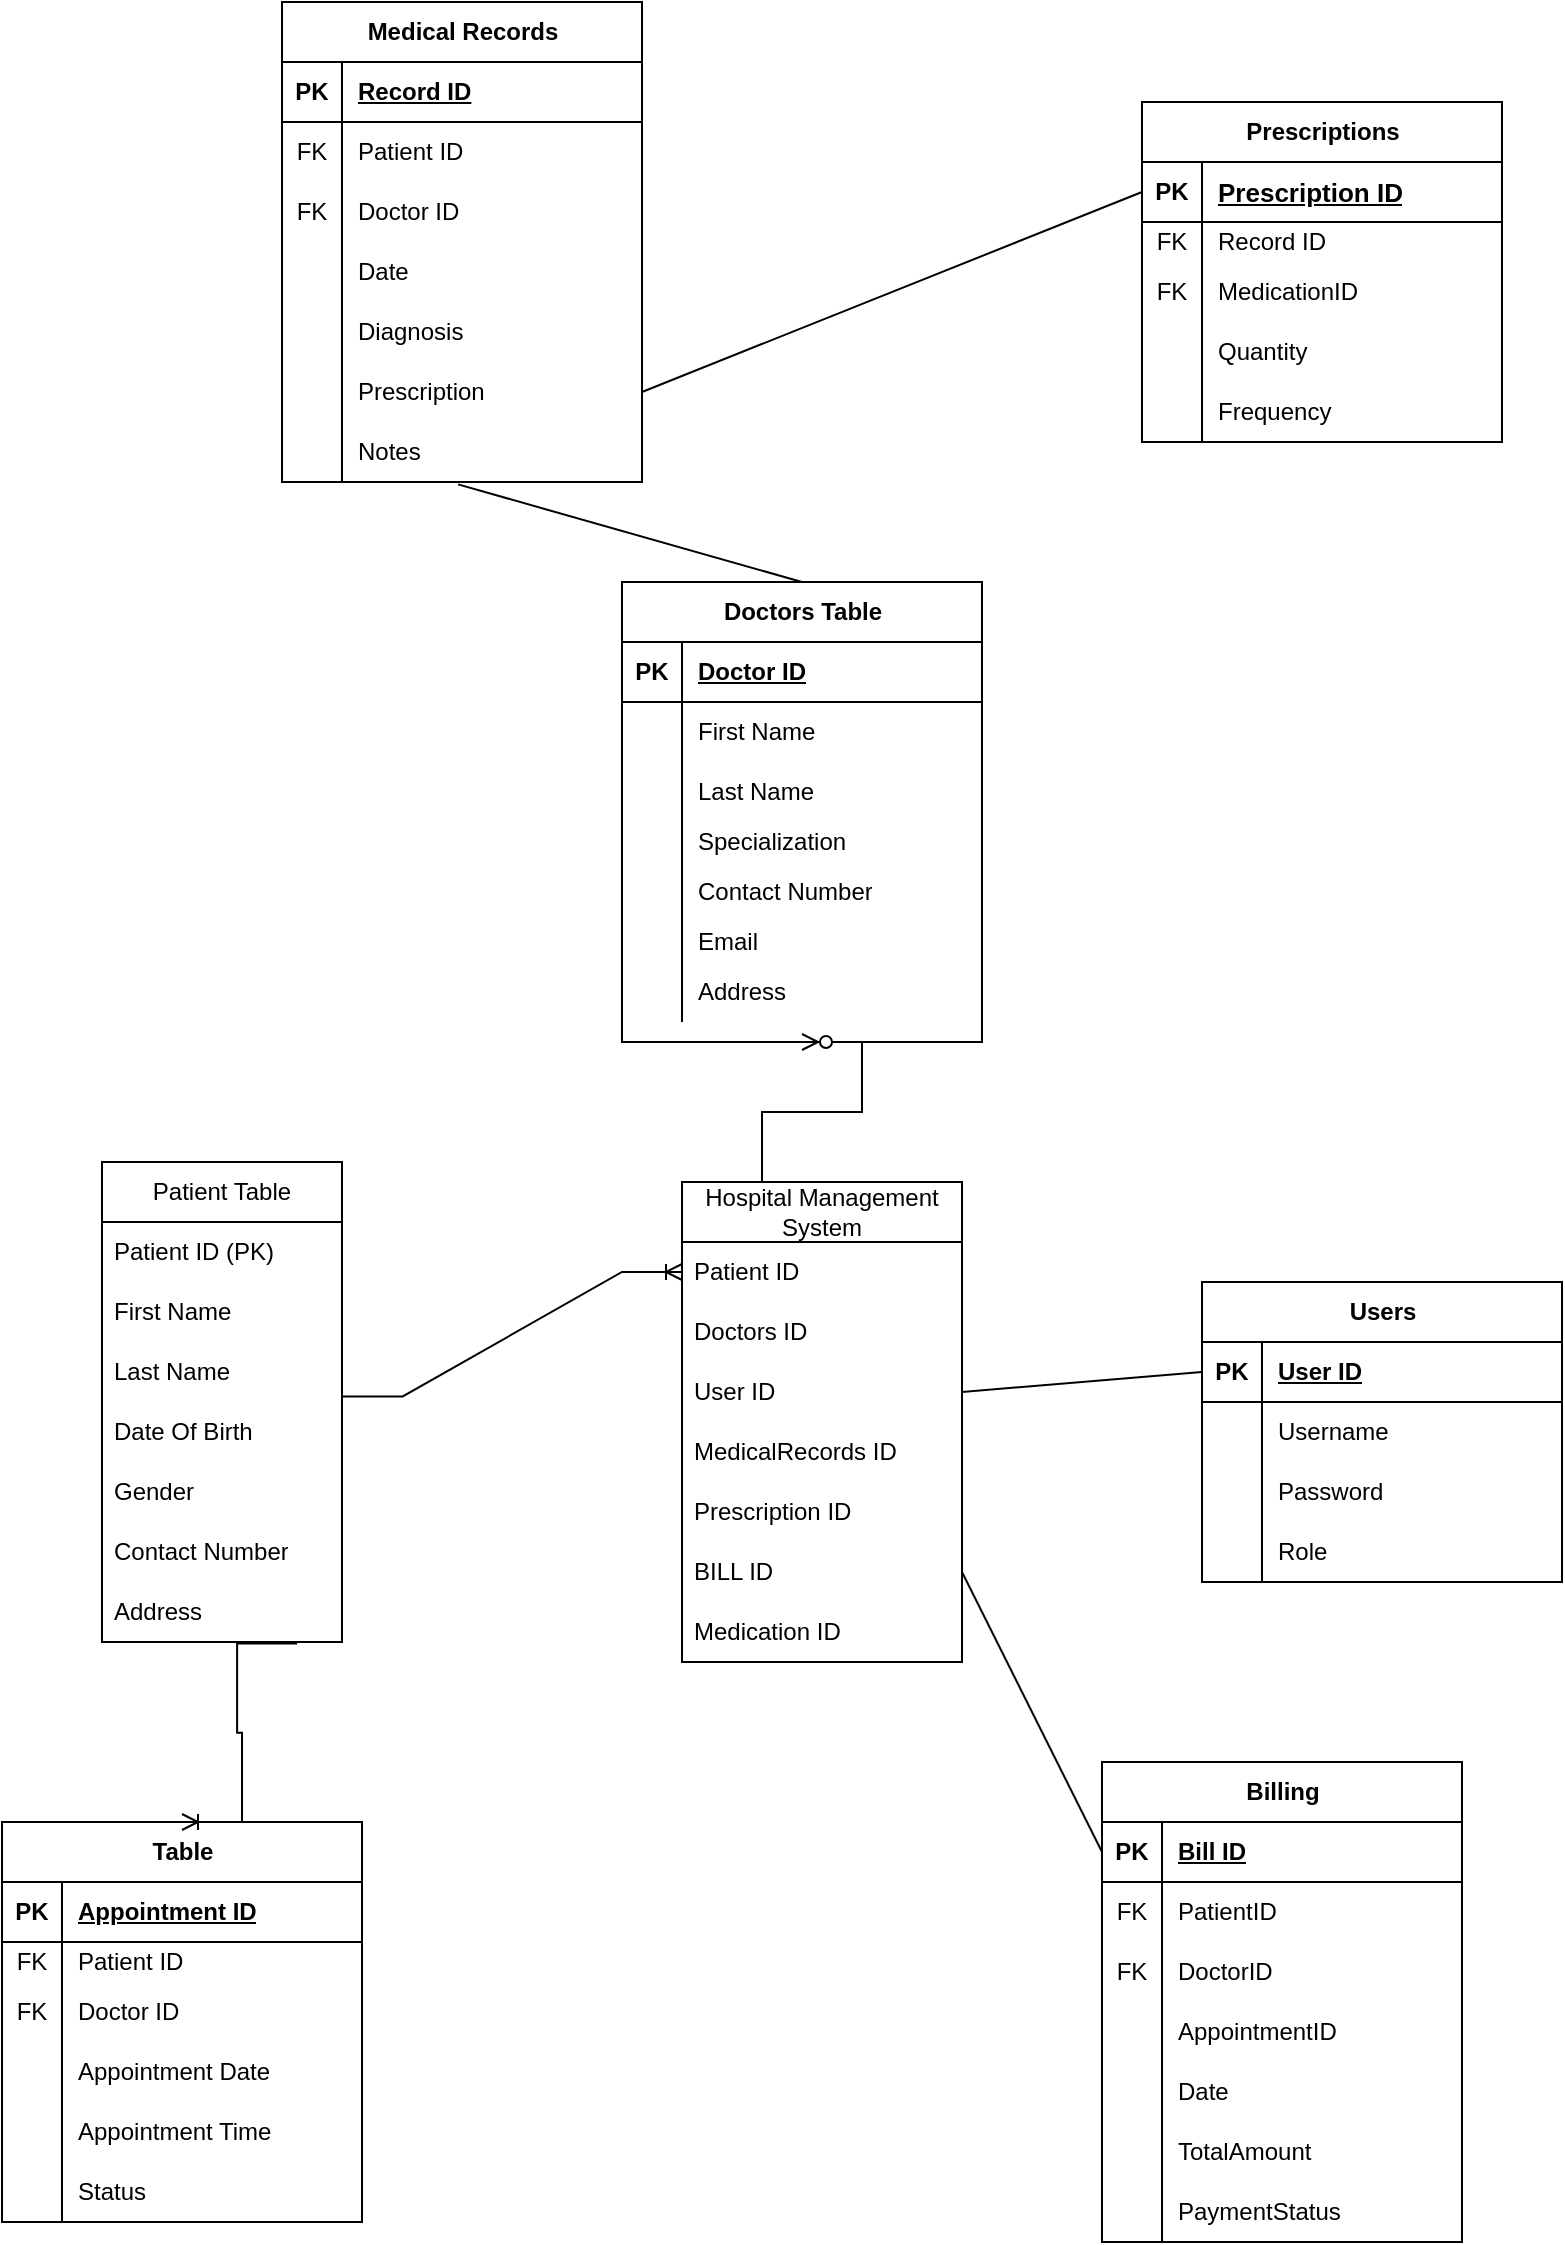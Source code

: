 <mxfile version="23.1.1" type="device">
  <diagram name="Page-1" id="VDptltRvo9y5tmsXPUNZ">
    <mxGraphModel dx="1313" dy="2307" grid="1" gridSize="10" guides="1" tooltips="1" connect="1" arrows="1" fold="1" page="1" pageScale="1" pageWidth="1169" pageHeight="827" math="0" shadow="0">
      <root>
        <mxCell id="0" />
        <mxCell id="1" parent="0" />
        <mxCell id="N9cZwrc4UGqsofUGn6d0-1" value="Hospital Management System" style="swimlane;fontStyle=0;childLayout=stackLayout;horizontal=1;startSize=30;horizontalStack=0;resizeParent=1;resizeParentMax=0;resizeLast=0;collapsible=1;marginBottom=0;whiteSpace=wrap;html=1;" parent="1" vertex="1">
          <mxGeometry x="420" y="-1040" width="140" height="240" as="geometry" />
        </mxCell>
        <mxCell id="N9cZwrc4UGqsofUGn6d0-2" value="Patient ID " style="text;strokeColor=none;fillColor=none;align=left;verticalAlign=middle;spacingLeft=4;spacingRight=4;overflow=hidden;points=[[0,0.5],[1,0.5]];portConstraint=eastwest;rotatable=0;whiteSpace=wrap;html=1;" parent="N9cZwrc4UGqsofUGn6d0-1" vertex="1">
          <mxGeometry y="30" width="140" height="30" as="geometry" />
        </mxCell>
        <mxCell id="N9cZwrc4UGqsofUGn6d0-3" value="Doctors ID" style="text;strokeColor=none;fillColor=none;align=left;verticalAlign=middle;spacingLeft=4;spacingRight=4;overflow=hidden;points=[[0,0.5],[1,0.5]];portConstraint=eastwest;rotatable=0;whiteSpace=wrap;html=1;" parent="N9cZwrc4UGqsofUGn6d0-1" vertex="1">
          <mxGeometry y="60" width="140" height="30" as="geometry" />
        </mxCell>
        <mxCell id="N9cZwrc4UGqsofUGn6d0-4" value="User ID " style="text;strokeColor=none;fillColor=none;align=left;verticalAlign=middle;spacingLeft=4;spacingRight=4;overflow=hidden;points=[[0,0.5],[1,0.5]];portConstraint=eastwest;rotatable=0;whiteSpace=wrap;html=1;" parent="N9cZwrc4UGqsofUGn6d0-1" vertex="1">
          <mxGeometry y="90" width="140" height="30" as="geometry" />
        </mxCell>
        <mxCell id="N9cZwrc4UGqsofUGn6d0-5" value="MedicalRecords ID" style="text;strokeColor=none;fillColor=none;align=left;verticalAlign=middle;spacingLeft=4;spacingRight=4;overflow=hidden;points=[[0,0.5],[1,0.5]];portConstraint=eastwest;rotatable=0;whiteSpace=wrap;html=1;" parent="N9cZwrc4UGqsofUGn6d0-1" vertex="1">
          <mxGeometry y="120" width="140" height="30" as="geometry" />
        </mxCell>
        <mxCell id="N9cZwrc4UGqsofUGn6d0-6" value="Prescription ID " style="text;strokeColor=none;fillColor=none;align=left;verticalAlign=middle;spacingLeft=4;spacingRight=4;overflow=hidden;points=[[0,0.5],[1,0.5]];portConstraint=eastwest;rotatable=0;whiteSpace=wrap;html=1;" parent="N9cZwrc4UGqsofUGn6d0-1" vertex="1">
          <mxGeometry y="150" width="140" height="30" as="geometry" />
        </mxCell>
        <mxCell id="N9cZwrc4UGqsofUGn6d0-8" value="BILL ID" style="text;strokeColor=none;fillColor=none;align=left;verticalAlign=middle;spacingLeft=4;spacingRight=4;overflow=hidden;points=[[0,0.5],[1,0.5]];portConstraint=eastwest;rotatable=0;whiteSpace=wrap;html=1;" parent="N9cZwrc4UGqsofUGn6d0-1" vertex="1">
          <mxGeometry y="180" width="140" height="30" as="geometry" />
        </mxCell>
        <mxCell id="N9cZwrc4UGqsofUGn6d0-9" value="Medication ID " style="text;strokeColor=none;fillColor=none;align=left;verticalAlign=middle;spacingLeft=4;spacingRight=4;overflow=hidden;points=[[0,0.5],[1,0.5]];portConstraint=eastwest;rotatable=0;whiteSpace=wrap;html=1;" parent="N9cZwrc4UGqsofUGn6d0-1" vertex="1">
          <mxGeometry y="210" width="140" height="30" as="geometry" />
        </mxCell>
        <mxCell id="N9cZwrc4UGqsofUGn6d0-10" value="Patient Table" style="swimlane;fontStyle=0;childLayout=stackLayout;horizontal=1;startSize=30;horizontalStack=0;resizeParent=1;resizeParentMax=0;resizeLast=0;collapsible=1;marginBottom=0;whiteSpace=wrap;html=1;" parent="1" vertex="1">
          <mxGeometry x="130" y="-1050" width="120" height="240" as="geometry" />
        </mxCell>
        <mxCell id="N9cZwrc4UGqsofUGn6d0-11" value="Patient ID (PK)" style="text;strokeColor=none;fillColor=none;align=left;verticalAlign=middle;spacingLeft=4;spacingRight=4;overflow=hidden;points=[[0,0.5],[1,0.5]];portConstraint=eastwest;rotatable=0;whiteSpace=wrap;html=1;" parent="N9cZwrc4UGqsofUGn6d0-10" vertex="1">
          <mxGeometry y="30" width="120" height="30" as="geometry" />
        </mxCell>
        <mxCell id="N9cZwrc4UGqsofUGn6d0-12" value="First Name" style="text;strokeColor=none;fillColor=none;align=left;verticalAlign=middle;spacingLeft=4;spacingRight=4;overflow=hidden;points=[[0,0.5],[1,0.5]];portConstraint=eastwest;rotatable=0;whiteSpace=wrap;html=1;" parent="N9cZwrc4UGqsofUGn6d0-10" vertex="1">
          <mxGeometry y="60" width="120" height="30" as="geometry" />
        </mxCell>
        <mxCell id="N9cZwrc4UGqsofUGn6d0-13" value="Last Name" style="text;strokeColor=none;fillColor=none;align=left;verticalAlign=middle;spacingLeft=4;spacingRight=4;overflow=hidden;points=[[0,0.5],[1,0.5]];portConstraint=eastwest;rotatable=0;whiteSpace=wrap;html=1;" parent="N9cZwrc4UGqsofUGn6d0-10" vertex="1">
          <mxGeometry y="90" width="120" height="30" as="geometry" />
        </mxCell>
        <mxCell id="N9cZwrc4UGqsofUGn6d0-14" value="Date Of Birth" style="text;strokeColor=none;fillColor=none;align=left;verticalAlign=middle;spacingLeft=4;spacingRight=4;overflow=hidden;points=[[0,0.5],[1,0.5]];portConstraint=eastwest;rotatable=0;whiteSpace=wrap;html=1;" parent="N9cZwrc4UGqsofUGn6d0-10" vertex="1">
          <mxGeometry y="120" width="120" height="30" as="geometry" />
        </mxCell>
        <mxCell id="N9cZwrc4UGqsofUGn6d0-15" value="Gender" style="text;strokeColor=none;fillColor=none;align=left;verticalAlign=middle;spacingLeft=4;spacingRight=4;overflow=hidden;points=[[0,0.5],[1,0.5]];portConstraint=eastwest;rotatable=0;whiteSpace=wrap;html=1;" parent="N9cZwrc4UGqsofUGn6d0-10" vertex="1">
          <mxGeometry y="150" width="120" height="30" as="geometry" />
        </mxCell>
        <mxCell id="N9cZwrc4UGqsofUGn6d0-16" value="Contact Number" style="text;strokeColor=none;fillColor=none;align=left;verticalAlign=middle;spacingLeft=4;spacingRight=4;overflow=hidden;points=[[0,0.5],[1,0.5]];portConstraint=eastwest;rotatable=0;whiteSpace=wrap;html=1;" parent="N9cZwrc4UGqsofUGn6d0-10" vertex="1">
          <mxGeometry y="180" width="120" height="30" as="geometry" />
        </mxCell>
        <mxCell id="N9cZwrc4UGqsofUGn6d0-17" value="Address" style="text;strokeColor=none;fillColor=none;align=left;verticalAlign=middle;spacingLeft=4;spacingRight=4;overflow=hidden;points=[[0,0.5],[1,0.5]];portConstraint=eastwest;rotatable=0;whiteSpace=wrap;html=1;" parent="N9cZwrc4UGqsofUGn6d0-10" vertex="1">
          <mxGeometry y="210" width="120" height="30" as="geometry" />
        </mxCell>
        <mxCell id="N9cZwrc4UGqsofUGn6d0-18" value="" style="edgeStyle=entityRelationEdgeStyle;fontSize=12;html=1;endArrow=ERoneToMany;rounded=0;exitX=1.003;exitY=-0.093;exitDx=0;exitDy=0;exitPerimeter=0;entryX=0;entryY=0.5;entryDx=0;entryDy=0;" parent="1" source="N9cZwrc4UGqsofUGn6d0-14" target="N9cZwrc4UGqsofUGn6d0-2" edge="1">
          <mxGeometry width="100" height="100" relative="1" as="geometry">
            <mxPoint x="370" y="-710" as="sourcePoint" />
            <mxPoint x="470" y="-810" as="targetPoint" />
          </mxGeometry>
        </mxCell>
        <mxCell id="N9cZwrc4UGqsofUGn6d0-19" value="Doctors Table" style="shape=table;startSize=30;container=1;collapsible=1;childLayout=tableLayout;fixedRows=1;rowLines=0;fontStyle=1;align=center;resizeLast=1;html=1;" parent="1" vertex="1">
          <mxGeometry x="390" y="-1340" width="180" height="230" as="geometry" />
        </mxCell>
        <mxCell id="N9cZwrc4UGqsofUGn6d0-20" value="" style="shape=tableRow;horizontal=0;startSize=0;swimlaneHead=0;swimlaneBody=0;fillColor=none;collapsible=0;dropTarget=0;points=[[0,0.5],[1,0.5]];portConstraint=eastwest;top=0;left=0;right=0;bottom=1;" parent="N9cZwrc4UGqsofUGn6d0-19" vertex="1">
          <mxGeometry y="30" width="180" height="30" as="geometry" />
        </mxCell>
        <mxCell id="N9cZwrc4UGqsofUGn6d0-21" value="PK" style="shape=partialRectangle;connectable=0;fillColor=none;top=0;left=0;bottom=0;right=0;fontStyle=1;overflow=hidden;whiteSpace=wrap;html=1;" parent="N9cZwrc4UGqsofUGn6d0-20" vertex="1">
          <mxGeometry width="30" height="30" as="geometry">
            <mxRectangle width="30" height="30" as="alternateBounds" />
          </mxGeometry>
        </mxCell>
        <mxCell id="N9cZwrc4UGqsofUGn6d0-22" value="Doctor ID " style="shape=partialRectangle;connectable=0;fillColor=none;top=0;left=0;bottom=0;right=0;align=left;spacingLeft=6;fontStyle=5;overflow=hidden;whiteSpace=wrap;html=1;" parent="N9cZwrc4UGqsofUGn6d0-20" vertex="1">
          <mxGeometry x="30" width="150" height="30" as="geometry">
            <mxRectangle width="150" height="30" as="alternateBounds" />
          </mxGeometry>
        </mxCell>
        <mxCell id="N9cZwrc4UGqsofUGn6d0-23" value="" style="shape=tableRow;horizontal=0;startSize=0;swimlaneHead=0;swimlaneBody=0;fillColor=none;collapsible=0;dropTarget=0;points=[[0,0.5],[1,0.5]];portConstraint=eastwest;top=0;left=0;right=0;bottom=0;" parent="N9cZwrc4UGqsofUGn6d0-19" vertex="1">
          <mxGeometry y="60" width="180" height="30" as="geometry" />
        </mxCell>
        <mxCell id="N9cZwrc4UGqsofUGn6d0-24" value="" style="shape=partialRectangle;connectable=0;fillColor=none;top=0;left=0;bottom=0;right=0;editable=1;overflow=hidden;whiteSpace=wrap;html=1;" parent="N9cZwrc4UGqsofUGn6d0-23" vertex="1">
          <mxGeometry width="30" height="30" as="geometry">
            <mxRectangle width="30" height="30" as="alternateBounds" />
          </mxGeometry>
        </mxCell>
        <mxCell id="N9cZwrc4UGqsofUGn6d0-25" value="First Name       " style="shape=partialRectangle;connectable=0;fillColor=none;top=0;left=0;bottom=0;right=0;align=left;spacingLeft=6;overflow=hidden;whiteSpace=wrap;html=1;" parent="N9cZwrc4UGqsofUGn6d0-23" vertex="1">
          <mxGeometry x="30" width="150" height="30" as="geometry">
            <mxRectangle width="150" height="30" as="alternateBounds" />
          </mxGeometry>
        </mxCell>
        <mxCell id="N9cZwrc4UGqsofUGn6d0-26" value="" style="shape=tableRow;horizontal=0;startSize=0;swimlaneHead=0;swimlaneBody=0;fillColor=none;collapsible=0;dropTarget=0;points=[[0,0.5],[1,0.5]];portConstraint=eastwest;top=0;left=0;right=0;bottom=0;" parent="N9cZwrc4UGqsofUGn6d0-19" vertex="1">
          <mxGeometry y="90" width="180" height="30" as="geometry" />
        </mxCell>
        <mxCell id="N9cZwrc4UGqsofUGn6d0-27" value="" style="shape=partialRectangle;connectable=0;fillColor=none;top=0;left=0;bottom=0;right=0;editable=1;overflow=hidden;whiteSpace=wrap;html=1;" parent="N9cZwrc4UGqsofUGn6d0-26" vertex="1">
          <mxGeometry width="30" height="30" as="geometry">
            <mxRectangle width="30" height="30" as="alternateBounds" />
          </mxGeometry>
        </mxCell>
        <mxCell id="N9cZwrc4UGqsofUGn6d0-28" value="Last Name        " style="shape=partialRectangle;connectable=0;fillColor=none;top=0;left=0;bottom=0;right=0;align=left;spacingLeft=6;overflow=hidden;whiteSpace=wrap;html=1;" parent="N9cZwrc4UGqsofUGn6d0-26" vertex="1">
          <mxGeometry x="30" width="150" height="30" as="geometry">
            <mxRectangle width="150" height="30" as="alternateBounds" />
          </mxGeometry>
        </mxCell>
        <mxCell id="N9cZwrc4UGqsofUGn6d0-29" value="" style="shape=tableRow;horizontal=0;startSize=0;swimlaneHead=0;swimlaneBody=0;fillColor=none;collapsible=0;dropTarget=0;points=[[0,0.5],[1,0.5]];portConstraint=eastwest;top=0;left=0;right=0;bottom=0;" parent="N9cZwrc4UGqsofUGn6d0-19" vertex="1">
          <mxGeometry y="120" width="180" height="20" as="geometry" />
        </mxCell>
        <mxCell id="N9cZwrc4UGqsofUGn6d0-30" value="" style="shape=partialRectangle;connectable=0;fillColor=none;top=0;left=0;bottom=0;right=0;editable=1;overflow=hidden;whiteSpace=wrap;html=1;" parent="N9cZwrc4UGqsofUGn6d0-29" vertex="1">
          <mxGeometry width="30" height="20" as="geometry">
            <mxRectangle width="30" height="20" as="alternateBounds" />
          </mxGeometry>
        </mxCell>
        <mxCell id="N9cZwrc4UGqsofUGn6d0-31" value="Specialization  " style="shape=partialRectangle;connectable=0;fillColor=none;top=0;left=0;bottom=0;right=0;align=left;spacingLeft=6;overflow=hidden;whiteSpace=wrap;html=1;" parent="N9cZwrc4UGqsofUGn6d0-29" vertex="1">
          <mxGeometry x="30" width="150" height="20" as="geometry">
            <mxRectangle width="150" height="20" as="alternateBounds" />
          </mxGeometry>
        </mxCell>
        <mxCell id="N9cZwrc4UGqsofUGn6d0-32" value="" style="shape=tableRow;horizontal=0;startSize=0;swimlaneHead=0;swimlaneBody=0;fillColor=none;collapsible=0;dropTarget=0;points=[[0,0.5],[1,0.5]];portConstraint=eastwest;top=0;left=0;right=0;bottom=0;" parent="N9cZwrc4UGqsofUGn6d0-19" vertex="1">
          <mxGeometry y="140" width="180" height="30" as="geometry" />
        </mxCell>
        <mxCell id="N9cZwrc4UGqsofUGn6d0-33" value="" style="shape=partialRectangle;connectable=0;fillColor=none;top=0;left=0;bottom=0;right=0;editable=1;overflow=hidden;whiteSpace=wrap;html=1;" parent="N9cZwrc4UGqsofUGn6d0-32" vertex="1">
          <mxGeometry width="30" height="30" as="geometry">
            <mxRectangle width="30" height="30" as="alternateBounds" />
          </mxGeometry>
        </mxCell>
        <mxCell id="N9cZwrc4UGqsofUGn6d0-34" value="Contact Number   " style="shape=partialRectangle;connectable=0;fillColor=none;top=0;left=0;bottom=0;right=0;align=left;spacingLeft=6;overflow=hidden;whiteSpace=wrap;html=1;" parent="N9cZwrc4UGqsofUGn6d0-32" vertex="1">
          <mxGeometry x="30" width="150" height="30" as="geometry">
            <mxRectangle width="150" height="30" as="alternateBounds" />
          </mxGeometry>
        </mxCell>
        <mxCell id="N9cZwrc4UGqsofUGn6d0-35" value="" style="shape=tableRow;horizontal=0;startSize=0;swimlaneHead=0;swimlaneBody=0;fillColor=none;collapsible=0;dropTarget=0;points=[[0,0.5],[1,0.5]];portConstraint=eastwest;top=0;left=0;right=0;bottom=0;" parent="N9cZwrc4UGqsofUGn6d0-19" vertex="1">
          <mxGeometry y="170" width="180" height="20" as="geometry" />
        </mxCell>
        <mxCell id="N9cZwrc4UGqsofUGn6d0-36" value="" style="shape=partialRectangle;connectable=0;fillColor=none;top=0;left=0;bottom=0;right=0;editable=1;overflow=hidden;whiteSpace=wrap;html=1;" parent="N9cZwrc4UGqsofUGn6d0-35" vertex="1">
          <mxGeometry width="30" height="20" as="geometry">
            <mxRectangle width="30" height="20" as="alternateBounds" />
          </mxGeometry>
        </mxCell>
        <mxCell id="N9cZwrc4UGqsofUGn6d0-37" value="Email           " style="shape=partialRectangle;connectable=0;fillColor=none;top=0;left=0;bottom=0;right=0;align=left;spacingLeft=6;overflow=hidden;whiteSpace=wrap;html=1;" parent="N9cZwrc4UGqsofUGn6d0-35" vertex="1">
          <mxGeometry x="30" width="150" height="20" as="geometry">
            <mxRectangle width="150" height="20" as="alternateBounds" />
          </mxGeometry>
        </mxCell>
        <mxCell id="N9cZwrc4UGqsofUGn6d0-38" value="" style="shape=tableRow;horizontal=0;startSize=0;swimlaneHead=0;swimlaneBody=0;fillColor=none;collapsible=0;dropTarget=0;points=[[0,0.5],[1,0.5]];portConstraint=eastwest;top=0;left=0;right=0;bottom=0;" parent="N9cZwrc4UGqsofUGn6d0-19" vertex="1">
          <mxGeometry y="190" width="180" height="30" as="geometry" />
        </mxCell>
        <mxCell id="N9cZwrc4UGqsofUGn6d0-39" value="" style="shape=partialRectangle;connectable=0;fillColor=none;top=0;left=0;bottom=0;right=0;editable=1;overflow=hidden;whiteSpace=wrap;html=1;" parent="N9cZwrc4UGqsofUGn6d0-38" vertex="1">
          <mxGeometry width="30" height="30" as="geometry">
            <mxRectangle width="30" height="30" as="alternateBounds" />
          </mxGeometry>
        </mxCell>
        <mxCell id="N9cZwrc4UGqsofUGn6d0-40" value="Address         " style="shape=partialRectangle;connectable=0;fillColor=none;top=0;left=0;bottom=0;right=0;align=left;spacingLeft=6;overflow=hidden;whiteSpace=wrap;html=1;" parent="N9cZwrc4UGqsofUGn6d0-38" vertex="1">
          <mxGeometry x="30" width="150" height="30" as="geometry">
            <mxRectangle width="150" height="30" as="alternateBounds" />
          </mxGeometry>
        </mxCell>
        <mxCell id="N9cZwrc4UGqsofUGn6d0-43" value="" style="edgeStyle=entityRelationEdgeStyle;fontSize=12;html=1;endArrow=ERzeroToMany;endFill=1;rounded=0;exitX=0.5;exitY=0;exitDx=0;exitDy=0;entryX=0.5;entryY=1;entryDx=0;entryDy=0;" parent="1" source="N9cZwrc4UGqsofUGn6d0-1" target="N9cZwrc4UGqsofUGn6d0-19" edge="1">
          <mxGeometry width="100" height="100" relative="1" as="geometry">
            <mxPoint x="483.22" y="-773.99" as="sourcePoint" />
            <mxPoint x="310" y="-1000" as="targetPoint" />
            <Array as="points">
              <mxPoint x="410" y="-810" />
              <mxPoint x="513" y="-860" />
              <mxPoint x="530" y="-840" />
              <mxPoint x="410" y="-840" />
            </Array>
          </mxGeometry>
        </mxCell>
        <mxCell id="N9cZwrc4UGqsofUGn6d0-45" value="Table" style="shape=table;startSize=30;container=1;collapsible=1;childLayout=tableLayout;fixedRows=1;rowLines=0;fontStyle=1;align=center;resizeLast=1;html=1;" parent="1" vertex="1">
          <mxGeometry x="80" y="-720" width="180" height="200" as="geometry" />
        </mxCell>
        <mxCell id="N9cZwrc4UGqsofUGn6d0-46" value="" style="shape=tableRow;horizontal=0;startSize=0;swimlaneHead=0;swimlaneBody=0;fillColor=none;collapsible=0;dropTarget=0;points=[[0,0.5],[1,0.5]];portConstraint=eastwest;top=0;left=0;right=0;bottom=1;" parent="N9cZwrc4UGqsofUGn6d0-45" vertex="1">
          <mxGeometry y="30" width="180" height="30" as="geometry" />
        </mxCell>
        <mxCell id="N9cZwrc4UGqsofUGn6d0-47" value="PK" style="shape=partialRectangle;connectable=0;fillColor=none;top=0;left=0;bottom=0;right=0;fontStyle=1;overflow=hidden;whiteSpace=wrap;html=1;" parent="N9cZwrc4UGqsofUGn6d0-46" vertex="1">
          <mxGeometry width="30" height="30" as="geometry">
            <mxRectangle width="30" height="30" as="alternateBounds" />
          </mxGeometry>
        </mxCell>
        <mxCell id="N9cZwrc4UGqsofUGn6d0-48" value="Appointment ID " style="shape=partialRectangle;connectable=0;fillColor=none;top=0;left=0;bottom=0;right=0;align=left;spacingLeft=6;fontStyle=5;overflow=hidden;whiteSpace=wrap;html=1;" parent="N9cZwrc4UGqsofUGn6d0-46" vertex="1">
          <mxGeometry x="30" width="150" height="30" as="geometry">
            <mxRectangle width="150" height="30" as="alternateBounds" />
          </mxGeometry>
        </mxCell>
        <mxCell id="N9cZwrc4UGqsofUGn6d0-49" value="" style="shape=tableRow;horizontal=0;startSize=0;swimlaneHead=0;swimlaneBody=0;fillColor=none;collapsible=0;dropTarget=0;points=[[0,0.5],[1,0.5]];portConstraint=eastwest;top=0;left=0;right=0;bottom=0;" parent="N9cZwrc4UGqsofUGn6d0-45" vertex="1">
          <mxGeometry y="60" width="180" height="20" as="geometry" />
        </mxCell>
        <mxCell id="N9cZwrc4UGqsofUGn6d0-50" value="FK" style="shape=partialRectangle;connectable=0;fillColor=none;top=0;left=0;bottom=0;right=0;editable=1;overflow=hidden;whiteSpace=wrap;html=1;" parent="N9cZwrc4UGqsofUGn6d0-49" vertex="1">
          <mxGeometry width="30" height="20" as="geometry">
            <mxRectangle width="30" height="20" as="alternateBounds" />
          </mxGeometry>
        </mxCell>
        <mxCell id="N9cZwrc4UGqsofUGn6d0-51" value="Patient ID" style="shape=partialRectangle;connectable=0;fillColor=none;top=0;left=0;bottom=0;right=0;align=left;spacingLeft=6;overflow=hidden;whiteSpace=wrap;html=1;" parent="N9cZwrc4UGqsofUGn6d0-49" vertex="1">
          <mxGeometry x="30" width="150" height="20" as="geometry">
            <mxRectangle width="150" height="20" as="alternateBounds" />
          </mxGeometry>
        </mxCell>
        <mxCell id="N9cZwrc4UGqsofUGn6d0-52" value="" style="shape=tableRow;horizontal=0;startSize=0;swimlaneHead=0;swimlaneBody=0;fillColor=none;collapsible=0;dropTarget=0;points=[[0,0.5],[1,0.5]];portConstraint=eastwest;top=0;left=0;right=0;bottom=0;" parent="N9cZwrc4UGqsofUGn6d0-45" vertex="1">
          <mxGeometry y="80" width="180" height="30" as="geometry" />
        </mxCell>
        <mxCell id="N9cZwrc4UGqsofUGn6d0-53" value="FK" style="shape=partialRectangle;connectable=0;fillColor=none;top=0;left=0;bottom=0;right=0;editable=1;overflow=hidden;whiteSpace=wrap;html=1;" parent="N9cZwrc4UGqsofUGn6d0-52" vertex="1">
          <mxGeometry width="30" height="30" as="geometry">
            <mxRectangle width="30" height="30" as="alternateBounds" />
          </mxGeometry>
        </mxCell>
        <mxCell id="N9cZwrc4UGqsofUGn6d0-54" value="Doctor ID " style="shape=partialRectangle;connectable=0;fillColor=none;top=0;left=0;bottom=0;right=0;align=left;spacingLeft=6;overflow=hidden;whiteSpace=wrap;html=1;" parent="N9cZwrc4UGqsofUGn6d0-52" vertex="1">
          <mxGeometry x="30" width="150" height="30" as="geometry">
            <mxRectangle width="150" height="30" as="alternateBounds" />
          </mxGeometry>
        </mxCell>
        <mxCell id="N9cZwrc4UGqsofUGn6d0-55" value="" style="shape=tableRow;horizontal=0;startSize=0;swimlaneHead=0;swimlaneBody=0;fillColor=none;collapsible=0;dropTarget=0;points=[[0,0.5],[1,0.5]];portConstraint=eastwest;top=0;left=0;right=0;bottom=0;" parent="N9cZwrc4UGqsofUGn6d0-45" vertex="1">
          <mxGeometry y="110" width="180" height="30" as="geometry" />
        </mxCell>
        <mxCell id="N9cZwrc4UGqsofUGn6d0-56" value="" style="shape=partialRectangle;connectable=0;fillColor=none;top=0;left=0;bottom=0;right=0;editable=1;overflow=hidden;whiteSpace=wrap;html=1;" parent="N9cZwrc4UGqsofUGn6d0-55" vertex="1">
          <mxGeometry width="30" height="30" as="geometry">
            <mxRectangle width="30" height="30" as="alternateBounds" />
          </mxGeometry>
        </mxCell>
        <mxCell id="N9cZwrc4UGqsofUGn6d0-57" value="Appointment Date   " style="shape=partialRectangle;connectable=0;fillColor=none;top=0;left=0;bottom=0;right=0;align=left;spacingLeft=6;overflow=hidden;whiteSpace=wrap;html=1;" parent="N9cZwrc4UGqsofUGn6d0-55" vertex="1">
          <mxGeometry x="30" width="150" height="30" as="geometry">
            <mxRectangle width="150" height="30" as="alternateBounds" />
          </mxGeometry>
        </mxCell>
        <mxCell id="zPeTMceNTsWRci3-n4uI-2" value="" style="shape=tableRow;horizontal=0;startSize=0;swimlaneHead=0;swimlaneBody=0;fillColor=none;collapsible=0;dropTarget=0;points=[[0,0.5],[1,0.5]];portConstraint=eastwest;top=0;left=0;right=0;bottom=0;" parent="N9cZwrc4UGqsofUGn6d0-45" vertex="1">
          <mxGeometry y="140" width="180" height="30" as="geometry" />
        </mxCell>
        <mxCell id="zPeTMceNTsWRci3-n4uI-3" value="" style="shape=partialRectangle;connectable=0;fillColor=none;top=0;left=0;bottom=0;right=0;editable=1;overflow=hidden;whiteSpace=wrap;html=1;" parent="zPeTMceNTsWRci3-n4uI-2" vertex="1">
          <mxGeometry width="30" height="30" as="geometry">
            <mxRectangle width="30" height="30" as="alternateBounds" />
          </mxGeometry>
        </mxCell>
        <mxCell id="zPeTMceNTsWRci3-n4uI-4" value="Appointment Time   " style="shape=partialRectangle;connectable=0;fillColor=none;top=0;left=0;bottom=0;right=0;align=left;spacingLeft=6;overflow=hidden;whiteSpace=wrap;html=1;" parent="zPeTMceNTsWRci3-n4uI-2" vertex="1">
          <mxGeometry x="30" width="150" height="30" as="geometry">
            <mxRectangle width="150" height="30" as="alternateBounds" />
          </mxGeometry>
        </mxCell>
        <mxCell id="zPeTMceNTsWRci3-n4uI-5" value="" style="shape=tableRow;horizontal=0;startSize=0;swimlaneHead=0;swimlaneBody=0;fillColor=none;collapsible=0;dropTarget=0;points=[[0,0.5],[1,0.5]];portConstraint=eastwest;top=0;left=0;right=0;bottom=0;" parent="N9cZwrc4UGqsofUGn6d0-45" vertex="1">
          <mxGeometry y="170" width="180" height="30" as="geometry" />
        </mxCell>
        <mxCell id="zPeTMceNTsWRci3-n4uI-6" value="" style="shape=partialRectangle;connectable=0;fillColor=none;top=0;left=0;bottom=0;right=0;editable=1;overflow=hidden;whiteSpace=wrap;html=1;" parent="zPeTMceNTsWRci3-n4uI-5" vertex="1">
          <mxGeometry width="30" height="30" as="geometry">
            <mxRectangle width="30" height="30" as="alternateBounds" />
          </mxGeometry>
        </mxCell>
        <mxCell id="zPeTMceNTsWRci3-n4uI-7" value="Status            " style="shape=partialRectangle;connectable=0;fillColor=none;top=0;left=0;bottom=0;right=0;align=left;spacingLeft=6;overflow=hidden;whiteSpace=wrap;html=1;" parent="zPeTMceNTsWRci3-n4uI-5" vertex="1">
          <mxGeometry x="30" width="150" height="30" as="geometry">
            <mxRectangle width="150" height="30" as="alternateBounds" />
          </mxGeometry>
        </mxCell>
        <mxCell id="N9cZwrc4UGqsofUGn6d0-58" value="" style="edgeStyle=entityRelationEdgeStyle;fontSize=12;html=1;endArrow=ERoneToMany;rounded=0;entryX=0.5;entryY=0;entryDx=0;entryDy=0;exitX=0.813;exitY=1.027;exitDx=0;exitDy=0;exitPerimeter=0;" parent="1" source="N9cZwrc4UGqsofUGn6d0-17" target="N9cZwrc4UGqsofUGn6d0-45" edge="1">
          <mxGeometry width="100" height="100" relative="1" as="geometry">
            <mxPoint x="370" y="-400" as="sourcePoint" />
            <mxPoint x="470" y="-500" as="targetPoint" />
            <Array as="points">
              <mxPoint x="170" y="-590" />
              <mxPoint x="130" y="-580" />
              <mxPoint x="128" y="-580" />
            </Array>
          </mxGeometry>
        </mxCell>
        <mxCell id="zPeTMceNTsWRci3-n4uI-8" value="Medical Records  " style="shape=table;startSize=30;container=1;collapsible=1;childLayout=tableLayout;fixedRows=1;rowLines=0;fontStyle=1;align=center;resizeLast=1;html=1;" parent="1" vertex="1">
          <mxGeometry x="220" y="-1630" width="180" height="240" as="geometry" />
        </mxCell>
        <mxCell id="zPeTMceNTsWRci3-n4uI-9" value="" style="shape=tableRow;horizontal=0;startSize=0;swimlaneHead=0;swimlaneBody=0;fillColor=none;collapsible=0;dropTarget=0;points=[[0,0.5],[1,0.5]];portConstraint=eastwest;top=0;left=0;right=0;bottom=1;" parent="zPeTMceNTsWRci3-n4uI-8" vertex="1">
          <mxGeometry y="30" width="180" height="30" as="geometry" />
        </mxCell>
        <mxCell id="zPeTMceNTsWRci3-n4uI-10" value="PK" style="shape=partialRectangle;connectable=0;fillColor=none;top=0;left=0;bottom=0;right=0;fontStyle=1;overflow=hidden;whiteSpace=wrap;html=1;" parent="zPeTMceNTsWRci3-n4uI-9" vertex="1">
          <mxGeometry width="30" height="30" as="geometry">
            <mxRectangle width="30" height="30" as="alternateBounds" />
          </mxGeometry>
        </mxCell>
        <mxCell id="zPeTMceNTsWRci3-n4uI-11" value="Record ID" style="shape=partialRectangle;connectable=0;fillColor=none;top=0;left=0;bottom=0;right=0;align=left;spacingLeft=6;fontStyle=5;overflow=hidden;whiteSpace=wrap;html=1;" parent="zPeTMceNTsWRci3-n4uI-9" vertex="1">
          <mxGeometry x="30" width="150" height="30" as="geometry">
            <mxRectangle width="150" height="30" as="alternateBounds" />
          </mxGeometry>
        </mxCell>
        <mxCell id="zPeTMceNTsWRci3-n4uI-12" value="" style="shape=tableRow;horizontal=0;startSize=0;swimlaneHead=0;swimlaneBody=0;fillColor=none;collapsible=0;dropTarget=0;points=[[0,0.5],[1,0.5]];portConstraint=eastwest;top=0;left=0;right=0;bottom=0;" parent="zPeTMceNTsWRci3-n4uI-8" vertex="1">
          <mxGeometry y="60" width="180" height="30" as="geometry" />
        </mxCell>
        <mxCell id="zPeTMceNTsWRci3-n4uI-13" value="FK" style="shape=partialRectangle;connectable=0;fillColor=none;top=0;left=0;bottom=0;right=0;editable=1;overflow=hidden;whiteSpace=wrap;html=1;" parent="zPeTMceNTsWRci3-n4uI-12" vertex="1">
          <mxGeometry width="30" height="30" as="geometry">
            <mxRectangle width="30" height="30" as="alternateBounds" />
          </mxGeometry>
        </mxCell>
        <mxCell id="zPeTMceNTsWRci3-n4uI-14" value="Patient ID " style="shape=partialRectangle;connectable=0;fillColor=none;top=0;left=0;bottom=0;right=0;align=left;spacingLeft=6;overflow=hidden;whiteSpace=wrap;html=1;" parent="zPeTMceNTsWRci3-n4uI-12" vertex="1">
          <mxGeometry x="30" width="150" height="30" as="geometry">
            <mxRectangle width="150" height="30" as="alternateBounds" />
          </mxGeometry>
        </mxCell>
        <mxCell id="zPeTMceNTsWRci3-n4uI-15" value="" style="shape=tableRow;horizontal=0;startSize=0;swimlaneHead=0;swimlaneBody=0;fillColor=none;collapsible=0;dropTarget=0;points=[[0,0.5],[1,0.5]];portConstraint=eastwest;top=0;left=0;right=0;bottom=0;" parent="zPeTMceNTsWRci3-n4uI-8" vertex="1">
          <mxGeometry y="90" width="180" height="30" as="geometry" />
        </mxCell>
        <mxCell id="zPeTMceNTsWRci3-n4uI-16" value="FK" style="shape=partialRectangle;connectable=0;fillColor=none;top=0;left=0;bottom=0;right=0;editable=1;overflow=hidden;whiteSpace=wrap;html=1;" parent="zPeTMceNTsWRci3-n4uI-15" vertex="1">
          <mxGeometry width="30" height="30" as="geometry">
            <mxRectangle width="30" height="30" as="alternateBounds" />
          </mxGeometry>
        </mxCell>
        <mxCell id="zPeTMceNTsWRci3-n4uI-17" value="Doctor ID " style="shape=partialRectangle;connectable=0;fillColor=none;top=0;left=0;bottom=0;right=0;align=left;spacingLeft=6;overflow=hidden;whiteSpace=wrap;html=1;" parent="zPeTMceNTsWRci3-n4uI-15" vertex="1">
          <mxGeometry x="30" width="150" height="30" as="geometry">
            <mxRectangle width="150" height="30" as="alternateBounds" />
          </mxGeometry>
        </mxCell>
        <mxCell id="zPeTMceNTsWRci3-n4uI-18" value="" style="shape=tableRow;horizontal=0;startSize=0;swimlaneHead=0;swimlaneBody=0;fillColor=none;collapsible=0;dropTarget=0;points=[[0,0.5],[1,0.5]];portConstraint=eastwest;top=0;left=0;right=0;bottom=0;" parent="zPeTMceNTsWRci3-n4uI-8" vertex="1">
          <mxGeometry y="120" width="180" height="30" as="geometry" />
        </mxCell>
        <mxCell id="zPeTMceNTsWRci3-n4uI-19" value="" style="shape=partialRectangle;connectable=0;fillColor=none;top=0;left=0;bottom=0;right=0;editable=1;overflow=hidden;whiteSpace=wrap;html=1;" parent="zPeTMceNTsWRci3-n4uI-18" vertex="1">
          <mxGeometry width="30" height="30" as="geometry">
            <mxRectangle width="30" height="30" as="alternateBounds" />
          </mxGeometry>
        </mxCell>
        <mxCell id="zPeTMceNTsWRci3-n4uI-20" value="Date            " style="shape=partialRectangle;connectable=0;fillColor=none;top=0;left=0;bottom=0;right=0;align=left;spacingLeft=6;overflow=hidden;whiteSpace=wrap;html=1;" parent="zPeTMceNTsWRci3-n4uI-18" vertex="1">
          <mxGeometry x="30" width="150" height="30" as="geometry">
            <mxRectangle width="150" height="30" as="alternateBounds" />
          </mxGeometry>
        </mxCell>
        <mxCell id="zPeTMceNTsWRci3-n4uI-21" value="" style="shape=tableRow;horizontal=0;startSize=0;swimlaneHead=0;swimlaneBody=0;fillColor=none;collapsible=0;dropTarget=0;points=[[0,0.5],[1,0.5]];portConstraint=eastwest;top=0;left=0;right=0;bottom=0;" parent="zPeTMceNTsWRci3-n4uI-8" vertex="1">
          <mxGeometry y="150" width="180" height="30" as="geometry" />
        </mxCell>
        <mxCell id="zPeTMceNTsWRci3-n4uI-22" value="" style="shape=partialRectangle;connectable=0;fillColor=none;top=0;left=0;bottom=0;right=0;editable=1;overflow=hidden;whiteSpace=wrap;html=1;" parent="zPeTMceNTsWRci3-n4uI-21" vertex="1">
          <mxGeometry width="30" height="30" as="geometry">
            <mxRectangle width="30" height="30" as="alternateBounds" />
          </mxGeometry>
        </mxCell>
        <mxCell id="zPeTMceNTsWRci3-n4uI-23" value="Diagnosis       " style="shape=partialRectangle;connectable=0;fillColor=none;top=0;left=0;bottom=0;right=0;align=left;spacingLeft=6;overflow=hidden;whiteSpace=wrap;html=1;" parent="zPeTMceNTsWRci3-n4uI-21" vertex="1">
          <mxGeometry x="30" width="150" height="30" as="geometry">
            <mxRectangle width="150" height="30" as="alternateBounds" />
          </mxGeometry>
        </mxCell>
        <mxCell id="zPeTMceNTsWRci3-n4uI-24" value="" style="shape=tableRow;horizontal=0;startSize=0;swimlaneHead=0;swimlaneBody=0;fillColor=none;collapsible=0;dropTarget=0;points=[[0,0.5],[1,0.5]];portConstraint=eastwest;top=0;left=0;right=0;bottom=0;" parent="zPeTMceNTsWRci3-n4uI-8" vertex="1">
          <mxGeometry y="180" width="180" height="30" as="geometry" />
        </mxCell>
        <mxCell id="zPeTMceNTsWRci3-n4uI-25" value="" style="shape=partialRectangle;connectable=0;fillColor=none;top=0;left=0;bottom=0;right=0;editable=1;overflow=hidden;whiteSpace=wrap;html=1;" parent="zPeTMceNTsWRci3-n4uI-24" vertex="1">
          <mxGeometry width="30" height="30" as="geometry">
            <mxRectangle width="30" height="30" as="alternateBounds" />
          </mxGeometry>
        </mxCell>
        <mxCell id="zPeTMceNTsWRci3-n4uI-26" value="Prescription    " style="shape=partialRectangle;connectable=0;fillColor=none;top=0;left=0;bottom=0;right=0;align=left;spacingLeft=6;overflow=hidden;whiteSpace=wrap;html=1;" parent="zPeTMceNTsWRci3-n4uI-24" vertex="1">
          <mxGeometry x="30" width="150" height="30" as="geometry">
            <mxRectangle width="150" height="30" as="alternateBounds" />
          </mxGeometry>
        </mxCell>
        <mxCell id="zPeTMceNTsWRci3-n4uI-27" value="" style="shape=tableRow;horizontal=0;startSize=0;swimlaneHead=0;swimlaneBody=0;fillColor=none;collapsible=0;dropTarget=0;points=[[0,0.5],[1,0.5]];portConstraint=eastwest;top=0;left=0;right=0;bottom=0;" parent="zPeTMceNTsWRci3-n4uI-8" vertex="1">
          <mxGeometry y="210" width="180" height="30" as="geometry" />
        </mxCell>
        <mxCell id="zPeTMceNTsWRci3-n4uI-28" value="" style="shape=partialRectangle;connectable=0;fillColor=none;top=0;left=0;bottom=0;right=0;editable=1;overflow=hidden;whiteSpace=wrap;html=1;" parent="zPeTMceNTsWRci3-n4uI-27" vertex="1">
          <mxGeometry width="30" height="30" as="geometry">
            <mxRectangle width="30" height="30" as="alternateBounds" />
          </mxGeometry>
        </mxCell>
        <mxCell id="zPeTMceNTsWRci3-n4uI-29" value="Notes           " style="shape=partialRectangle;connectable=0;fillColor=none;top=0;left=0;bottom=0;right=0;align=left;spacingLeft=6;overflow=hidden;whiteSpace=wrap;html=1;" parent="zPeTMceNTsWRci3-n4uI-27" vertex="1">
          <mxGeometry x="30" width="150" height="30" as="geometry">
            <mxRectangle width="150" height="30" as="alternateBounds" />
          </mxGeometry>
        </mxCell>
        <mxCell id="zPeTMceNTsWRci3-n4uI-30" value="" style="endArrow=none;html=1;rounded=0;entryX=0.5;entryY=0;entryDx=0;entryDy=0;exitX=0.489;exitY=1.04;exitDx=0;exitDy=0;exitPerimeter=0;" parent="1" source="zPeTMceNTsWRci3-n4uI-27" target="N9cZwrc4UGqsofUGn6d0-19" edge="1">
          <mxGeometry width="50" height="50" relative="1" as="geometry">
            <mxPoint x="170" y="-1300" as="sourcePoint" />
            <mxPoint x="450" y="-1450" as="targetPoint" />
          </mxGeometry>
        </mxCell>
        <mxCell id="zPeTMceNTsWRci3-n4uI-31" value="Prescriptions     " style="shape=table;startSize=30;container=1;collapsible=1;childLayout=tableLayout;fixedRows=1;rowLines=0;fontStyle=1;align=center;resizeLast=1;html=1;" parent="1" vertex="1">
          <mxGeometry x="650" y="-1580" width="180" height="170" as="geometry" />
        </mxCell>
        <mxCell id="zPeTMceNTsWRci3-n4uI-32" value="" style="shape=tableRow;horizontal=0;startSize=0;swimlaneHead=0;swimlaneBody=0;fillColor=none;collapsible=0;dropTarget=0;points=[[0,0.5],[1,0.5]];portConstraint=eastwest;top=0;left=0;right=0;bottom=1;" parent="zPeTMceNTsWRci3-n4uI-31" vertex="1">
          <mxGeometry y="30" width="180" height="30" as="geometry" />
        </mxCell>
        <mxCell id="zPeTMceNTsWRci3-n4uI-33" value="PK" style="shape=partialRectangle;connectable=0;fillColor=none;top=0;left=0;bottom=0;right=0;fontStyle=1;overflow=hidden;whiteSpace=wrap;html=1;" parent="zPeTMceNTsWRci3-n4uI-32" vertex="1">
          <mxGeometry width="30" height="30" as="geometry">
            <mxRectangle width="30" height="30" as="alternateBounds" />
          </mxGeometry>
        </mxCell>
        <mxCell id="zPeTMceNTsWRci3-n4uI-34" value="Prescription ID " style="shape=partialRectangle;connectable=0;fillColor=none;top=0;left=0;bottom=0;right=0;align=left;spacingLeft=6;fontStyle=5;overflow=hidden;whiteSpace=wrap;html=1;strokeColor=inherit;fontColor=default;fontSize=13;verticalAlign=middle;" parent="zPeTMceNTsWRci3-n4uI-32" vertex="1">
          <mxGeometry x="30" width="150" height="30" as="geometry">
            <mxRectangle width="150" height="30" as="alternateBounds" />
          </mxGeometry>
        </mxCell>
        <mxCell id="zPeTMceNTsWRci3-n4uI-35" value="" style="shape=tableRow;horizontal=0;startSize=0;swimlaneHead=0;swimlaneBody=0;fillColor=none;collapsible=0;dropTarget=0;points=[[0,0.5],[1,0.5]];portConstraint=eastwest;top=0;left=0;right=0;bottom=0;" parent="zPeTMceNTsWRci3-n4uI-31" vertex="1">
          <mxGeometry y="60" width="180" height="20" as="geometry" />
        </mxCell>
        <mxCell id="zPeTMceNTsWRci3-n4uI-36" value="FK" style="shape=partialRectangle;connectable=0;fillColor=none;top=0;left=0;bottom=0;right=0;editable=1;overflow=hidden;whiteSpace=wrap;html=1;" parent="zPeTMceNTsWRci3-n4uI-35" vertex="1">
          <mxGeometry width="30" height="20" as="geometry">
            <mxRectangle width="30" height="20" as="alternateBounds" />
          </mxGeometry>
        </mxCell>
        <mxCell id="zPeTMceNTsWRci3-n4uI-37" value="Record ID " style="shape=partialRectangle;connectable=0;fillColor=none;top=0;left=0;bottom=0;right=0;align=left;spacingLeft=6;overflow=hidden;whiteSpace=wrap;html=1;" parent="zPeTMceNTsWRci3-n4uI-35" vertex="1">
          <mxGeometry x="30" width="150" height="20" as="geometry">
            <mxRectangle width="150" height="20" as="alternateBounds" />
          </mxGeometry>
        </mxCell>
        <mxCell id="zPeTMceNTsWRci3-n4uI-38" value="" style="shape=tableRow;horizontal=0;startSize=0;swimlaneHead=0;swimlaneBody=0;fillColor=none;collapsible=0;dropTarget=0;points=[[0,0.5],[1,0.5]];portConstraint=eastwest;top=0;left=0;right=0;bottom=0;" parent="zPeTMceNTsWRci3-n4uI-31" vertex="1">
          <mxGeometry y="80" width="180" height="30" as="geometry" />
        </mxCell>
        <mxCell id="zPeTMceNTsWRci3-n4uI-39" value="FK" style="shape=partialRectangle;connectable=0;fillColor=none;top=0;left=0;bottom=0;right=0;editable=1;overflow=hidden;whiteSpace=wrap;html=1;" parent="zPeTMceNTsWRci3-n4uI-38" vertex="1">
          <mxGeometry width="30" height="30" as="geometry">
            <mxRectangle width="30" height="30" as="alternateBounds" />
          </mxGeometry>
        </mxCell>
        <mxCell id="zPeTMceNTsWRci3-n4uI-40" value="MedicationID " style="shape=partialRectangle;connectable=0;fillColor=none;top=0;left=0;bottom=0;right=0;align=left;spacingLeft=6;overflow=hidden;whiteSpace=wrap;html=1;" parent="zPeTMceNTsWRci3-n4uI-38" vertex="1">
          <mxGeometry x="30" width="150" height="30" as="geometry">
            <mxRectangle width="150" height="30" as="alternateBounds" />
          </mxGeometry>
        </mxCell>
        <mxCell id="zPeTMceNTsWRci3-n4uI-41" value="" style="shape=tableRow;horizontal=0;startSize=0;swimlaneHead=0;swimlaneBody=0;fillColor=none;collapsible=0;dropTarget=0;points=[[0,0.5],[1,0.5]];portConstraint=eastwest;top=0;left=0;right=0;bottom=0;" parent="zPeTMceNTsWRci3-n4uI-31" vertex="1">
          <mxGeometry y="110" width="180" height="30" as="geometry" />
        </mxCell>
        <mxCell id="zPeTMceNTsWRci3-n4uI-42" value="" style="shape=partialRectangle;connectable=0;fillColor=none;top=0;left=0;bottom=0;right=0;editable=1;overflow=hidden;whiteSpace=wrap;html=1;" parent="zPeTMceNTsWRci3-n4uI-41" vertex="1">
          <mxGeometry width="30" height="30" as="geometry">
            <mxRectangle width="30" height="30" as="alternateBounds" />
          </mxGeometry>
        </mxCell>
        <mxCell id="zPeTMceNTsWRci3-n4uI-43" value="Quantity          " style="shape=partialRectangle;connectable=0;fillColor=none;top=0;left=0;bottom=0;right=0;align=left;spacingLeft=6;overflow=hidden;whiteSpace=wrap;html=1;" parent="zPeTMceNTsWRci3-n4uI-41" vertex="1">
          <mxGeometry x="30" width="150" height="30" as="geometry">
            <mxRectangle width="150" height="30" as="alternateBounds" />
          </mxGeometry>
        </mxCell>
        <mxCell id="zPeTMceNTsWRci3-n4uI-45" value="" style="shape=tableRow;horizontal=0;startSize=0;swimlaneHead=0;swimlaneBody=0;fillColor=none;collapsible=0;dropTarget=0;points=[[0,0.5],[1,0.5]];portConstraint=eastwest;top=0;left=0;right=0;bottom=0;" parent="zPeTMceNTsWRci3-n4uI-31" vertex="1">
          <mxGeometry y="140" width="180" height="30" as="geometry" />
        </mxCell>
        <mxCell id="zPeTMceNTsWRci3-n4uI-46" value="" style="shape=partialRectangle;connectable=0;fillColor=none;top=0;left=0;bottom=0;right=0;editable=1;overflow=hidden;whiteSpace=wrap;html=1;" parent="zPeTMceNTsWRci3-n4uI-45" vertex="1">
          <mxGeometry width="30" height="30" as="geometry">
            <mxRectangle width="30" height="30" as="alternateBounds" />
          </mxGeometry>
        </mxCell>
        <mxCell id="zPeTMceNTsWRci3-n4uI-47" value="Frequency         " style="shape=partialRectangle;connectable=0;fillColor=none;top=0;left=0;bottom=0;right=0;align=left;spacingLeft=6;overflow=hidden;whiteSpace=wrap;html=1;" parent="zPeTMceNTsWRci3-n4uI-45" vertex="1">
          <mxGeometry x="30" width="150" height="30" as="geometry">
            <mxRectangle width="150" height="30" as="alternateBounds" />
          </mxGeometry>
        </mxCell>
        <mxCell id="zPeTMceNTsWRci3-n4uI-44" value="" style="endArrow=none;html=1;rounded=0;entryX=0;entryY=0.5;entryDx=0;entryDy=0;exitX=1;exitY=0.5;exitDx=0;exitDy=0;" parent="1" source="zPeTMceNTsWRci3-n4uI-24" target="zPeTMceNTsWRci3-n4uI-32" edge="1">
          <mxGeometry width="50" height="50" relative="1" as="geometry">
            <mxPoint x="400" y="-1230" as="sourcePoint" />
            <mxPoint x="450" y="-1280" as="targetPoint" />
          </mxGeometry>
        </mxCell>
        <mxCell id="R9NU-Tg5KA4QjQ7qH54W-1" value="Users        " style="shape=table;startSize=30;container=1;collapsible=1;childLayout=tableLayout;fixedRows=1;rowLines=0;fontStyle=1;align=center;resizeLast=1;html=1;" parent="1" vertex="1">
          <mxGeometry x="680" y="-990" width="180" height="150" as="geometry" />
        </mxCell>
        <mxCell id="R9NU-Tg5KA4QjQ7qH54W-2" value="" style="shape=tableRow;horizontal=0;startSize=0;swimlaneHead=0;swimlaneBody=0;fillColor=none;collapsible=0;dropTarget=0;points=[[0,0.5],[1,0.5]];portConstraint=eastwest;top=0;left=0;right=0;bottom=1;" parent="R9NU-Tg5KA4QjQ7qH54W-1" vertex="1">
          <mxGeometry y="30" width="180" height="30" as="geometry" />
        </mxCell>
        <mxCell id="R9NU-Tg5KA4QjQ7qH54W-3" value="PK" style="shape=partialRectangle;connectable=0;fillColor=none;top=0;left=0;bottom=0;right=0;fontStyle=1;overflow=hidden;whiteSpace=wrap;html=1;" parent="R9NU-Tg5KA4QjQ7qH54W-2" vertex="1">
          <mxGeometry width="30" height="30" as="geometry">
            <mxRectangle width="30" height="30" as="alternateBounds" />
          </mxGeometry>
        </mxCell>
        <mxCell id="R9NU-Tg5KA4QjQ7qH54W-4" value="User ID " style="shape=partialRectangle;connectable=0;fillColor=none;top=0;left=0;bottom=0;right=0;align=left;spacingLeft=6;fontStyle=5;overflow=hidden;whiteSpace=wrap;html=1;" parent="R9NU-Tg5KA4QjQ7qH54W-2" vertex="1">
          <mxGeometry x="30" width="150" height="30" as="geometry">
            <mxRectangle width="150" height="30" as="alternateBounds" />
          </mxGeometry>
        </mxCell>
        <mxCell id="R9NU-Tg5KA4QjQ7qH54W-5" value="" style="shape=tableRow;horizontal=0;startSize=0;swimlaneHead=0;swimlaneBody=0;fillColor=none;collapsible=0;dropTarget=0;points=[[0,0.5],[1,0.5]];portConstraint=eastwest;top=0;left=0;right=0;bottom=0;" parent="R9NU-Tg5KA4QjQ7qH54W-1" vertex="1">
          <mxGeometry y="60" width="180" height="30" as="geometry" />
        </mxCell>
        <mxCell id="R9NU-Tg5KA4QjQ7qH54W-6" value="" style="shape=partialRectangle;connectable=0;fillColor=none;top=0;left=0;bottom=0;right=0;editable=1;overflow=hidden;whiteSpace=wrap;html=1;" parent="R9NU-Tg5KA4QjQ7qH54W-5" vertex="1">
          <mxGeometry width="30" height="30" as="geometry">
            <mxRectangle width="30" height="30" as="alternateBounds" />
          </mxGeometry>
        </mxCell>
        <mxCell id="R9NU-Tg5KA4QjQ7qH54W-7" value="Username            " style="shape=partialRectangle;connectable=0;fillColor=none;top=0;left=0;bottom=0;right=0;align=left;spacingLeft=6;overflow=hidden;whiteSpace=wrap;html=1;" parent="R9NU-Tg5KA4QjQ7qH54W-5" vertex="1">
          <mxGeometry x="30" width="150" height="30" as="geometry">
            <mxRectangle width="150" height="30" as="alternateBounds" />
          </mxGeometry>
        </mxCell>
        <mxCell id="R9NU-Tg5KA4QjQ7qH54W-8" value="" style="shape=tableRow;horizontal=0;startSize=0;swimlaneHead=0;swimlaneBody=0;fillColor=none;collapsible=0;dropTarget=0;points=[[0,0.5],[1,0.5]];portConstraint=eastwest;top=0;left=0;right=0;bottom=0;" parent="R9NU-Tg5KA4QjQ7qH54W-1" vertex="1">
          <mxGeometry y="90" width="180" height="30" as="geometry" />
        </mxCell>
        <mxCell id="R9NU-Tg5KA4QjQ7qH54W-9" value="" style="shape=partialRectangle;connectable=0;fillColor=none;top=0;left=0;bottom=0;right=0;editable=1;overflow=hidden;whiteSpace=wrap;html=1;" parent="R9NU-Tg5KA4QjQ7qH54W-8" vertex="1">
          <mxGeometry width="30" height="30" as="geometry">
            <mxRectangle width="30" height="30" as="alternateBounds" />
          </mxGeometry>
        </mxCell>
        <mxCell id="R9NU-Tg5KA4QjQ7qH54W-10" value="Password            " style="shape=partialRectangle;connectable=0;fillColor=none;top=0;left=0;bottom=0;right=0;align=left;spacingLeft=6;overflow=hidden;whiteSpace=wrap;html=1;" parent="R9NU-Tg5KA4QjQ7qH54W-8" vertex="1">
          <mxGeometry x="30" width="150" height="30" as="geometry">
            <mxRectangle width="150" height="30" as="alternateBounds" />
          </mxGeometry>
        </mxCell>
        <mxCell id="R9NU-Tg5KA4QjQ7qH54W-11" value="" style="shape=tableRow;horizontal=0;startSize=0;swimlaneHead=0;swimlaneBody=0;fillColor=none;collapsible=0;dropTarget=0;points=[[0,0.5],[1,0.5]];portConstraint=eastwest;top=0;left=0;right=0;bottom=0;" parent="R9NU-Tg5KA4QjQ7qH54W-1" vertex="1">
          <mxGeometry y="120" width="180" height="30" as="geometry" />
        </mxCell>
        <mxCell id="R9NU-Tg5KA4QjQ7qH54W-12" value="" style="shape=partialRectangle;connectable=0;fillColor=none;top=0;left=0;bottom=0;right=0;editable=1;overflow=hidden;whiteSpace=wrap;html=1;" parent="R9NU-Tg5KA4QjQ7qH54W-11" vertex="1">
          <mxGeometry width="30" height="30" as="geometry">
            <mxRectangle width="30" height="30" as="alternateBounds" />
          </mxGeometry>
        </mxCell>
        <mxCell id="R9NU-Tg5KA4QjQ7qH54W-13" value="Role                " style="shape=partialRectangle;connectable=0;fillColor=none;top=0;left=0;bottom=0;right=0;align=left;spacingLeft=6;overflow=hidden;whiteSpace=wrap;html=1;" parent="R9NU-Tg5KA4QjQ7qH54W-11" vertex="1">
          <mxGeometry x="30" width="150" height="30" as="geometry">
            <mxRectangle width="150" height="30" as="alternateBounds" />
          </mxGeometry>
        </mxCell>
        <mxCell id="R9NU-Tg5KA4QjQ7qH54W-14" value="Billing             " style="shape=table;startSize=30;container=1;collapsible=1;childLayout=tableLayout;fixedRows=1;rowLines=0;fontStyle=1;align=center;resizeLast=1;html=1;" parent="1" vertex="1">
          <mxGeometry x="630" y="-750" width="180" height="240" as="geometry" />
        </mxCell>
        <mxCell id="R9NU-Tg5KA4QjQ7qH54W-15" value="" style="shape=tableRow;horizontal=0;startSize=0;swimlaneHead=0;swimlaneBody=0;fillColor=none;collapsible=0;dropTarget=0;points=[[0,0.5],[1,0.5]];portConstraint=eastwest;top=0;left=0;right=0;bottom=1;" parent="R9NU-Tg5KA4QjQ7qH54W-14" vertex="1">
          <mxGeometry y="30" width="180" height="30" as="geometry" />
        </mxCell>
        <mxCell id="R9NU-Tg5KA4QjQ7qH54W-16" value="PK" style="shape=partialRectangle;connectable=0;fillColor=none;top=0;left=0;bottom=0;right=0;fontStyle=1;overflow=hidden;whiteSpace=wrap;html=1;" parent="R9NU-Tg5KA4QjQ7qH54W-15" vertex="1">
          <mxGeometry width="30" height="30" as="geometry">
            <mxRectangle width="30" height="30" as="alternateBounds" />
          </mxGeometry>
        </mxCell>
        <mxCell id="R9NU-Tg5KA4QjQ7qH54W-17" value="Bill ID " style="shape=partialRectangle;connectable=0;fillColor=none;top=0;left=0;bottom=0;right=0;align=left;spacingLeft=6;fontStyle=5;overflow=hidden;whiteSpace=wrap;html=1;" parent="R9NU-Tg5KA4QjQ7qH54W-15" vertex="1">
          <mxGeometry x="30" width="150" height="30" as="geometry">
            <mxRectangle width="150" height="30" as="alternateBounds" />
          </mxGeometry>
        </mxCell>
        <mxCell id="R9NU-Tg5KA4QjQ7qH54W-18" value="" style="shape=tableRow;horizontal=0;startSize=0;swimlaneHead=0;swimlaneBody=0;fillColor=none;collapsible=0;dropTarget=0;points=[[0,0.5],[1,0.5]];portConstraint=eastwest;top=0;left=0;right=0;bottom=0;" parent="R9NU-Tg5KA4QjQ7qH54W-14" vertex="1">
          <mxGeometry y="60" width="180" height="30" as="geometry" />
        </mxCell>
        <mxCell id="R9NU-Tg5KA4QjQ7qH54W-19" value="FK" style="shape=partialRectangle;connectable=0;fillColor=none;top=0;left=0;bottom=0;right=0;editable=1;overflow=hidden;whiteSpace=wrap;html=1;" parent="R9NU-Tg5KA4QjQ7qH54W-18" vertex="1">
          <mxGeometry width="30" height="30" as="geometry">
            <mxRectangle width="30" height="30" as="alternateBounds" />
          </mxGeometry>
        </mxCell>
        <mxCell id="R9NU-Tg5KA4QjQ7qH54W-20" value="PatientID " style="shape=partialRectangle;connectable=0;fillColor=none;top=0;left=0;bottom=0;right=0;align=left;spacingLeft=6;overflow=hidden;whiteSpace=wrap;html=1;" parent="R9NU-Tg5KA4QjQ7qH54W-18" vertex="1">
          <mxGeometry x="30" width="150" height="30" as="geometry">
            <mxRectangle width="150" height="30" as="alternateBounds" />
          </mxGeometry>
        </mxCell>
        <mxCell id="R9NU-Tg5KA4QjQ7qH54W-21" value="" style="shape=tableRow;horizontal=0;startSize=0;swimlaneHead=0;swimlaneBody=0;fillColor=none;collapsible=0;dropTarget=0;points=[[0,0.5],[1,0.5]];portConstraint=eastwest;top=0;left=0;right=0;bottom=0;" parent="R9NU-Tg5KA4QjQ7qH54W-14" vertex="1">
          <mxGeometry y="90" width="180" height="30" as="geometry" />
        </mxCell>
        <mxCell id="R9NU-Tg5KA4QjQ7qH54W-22" value="FK" style="shape=partialRectangle;connectable=0;fillColor=none;top=0;left=0;bottom=0;right=0;editable=1;overflow=hidden;whiteSpace=wrap;html=1;" parent="R9NU-Tg5KA4QjQ7qH54W-21" vertex="1">
          <mxGeometry width="30" height="30" as="geometry">
            <mxRectangle width="30" height="30" as="alternateBounds" />
          </mxGeometry>
        </mxCell>
        <mxCell id="R9NU-Tg5KA4QjQ7qH54W-23" value="DoctorID " style="shape=partialRectangle;connectable=0;fillColor=none;top=0;left=0;bottom=0;right=0;align=left;spacingLeft=6;overflow=hidden;whiteSpace=wrap;html=1;" parent="R9NU-Tg5KA4QjQ7qH54W-21" vertex="1">
          <mxGeometry x="30" width="150" height="30" as="geometry">
            <mxRectangle width="150" height="30" as="alternateBounds" />
          </mxGeometry>
        </mxCell>
        <mxCell id="R9NU-Tg5KA4QjQ7qH54W-24" value="" style="shape=tableRow;horizontal=0;startSize=0;swimlaneHead=0;swimlaneBody=0;fillColor=none;collapsible=0;dropTarget=0;points=[[0,0.5],[1,0.5]];portConstraint=eastwest;top=0;left=0;right=0;bottom=0;" parent="R9NU-Tg5KA4QjQ7qH54W-14" vertex="1">
          <mxGeometry y="120" width="180" height="30" as="geometry" />
        </mxCell>
        <mxCell id="R9NU-Tg5KA4QjQ7qH54W-25" value="" style="shape=partialRectangle;connectable=0;fillColor=none;top=0;left=0;bottom=0;right=0;editable=1;overflow=hidden;whiteSpace=wrap;html=1;" parent="R9NU-Tg5KA4QjQ7qH54W-24" vertex="1">
          <mxGeometry width="30" height="30" as="geometry">
            <mxRectangle width="30" height="30" as="alternateBounds" />
          </mxGeometry>
        </mxCell>
        <mxCell id="R9NU-Tg5KA4QjQ7qH54W-26" value="AppointmentID " style="shape=partialRectangle;connectable=0;fillColor=none;top=0;left=0;bottom=0;right=0;align=left;spacingLeft=6;overflow=hidden;whiteSpace=wrap;html=1;" parent="R9NU-Tg5KA4QjQ7qH54W-24" vertex="1">
          <mxGeometry x="30" width="150" height="30" as="geometry">
            <mxRectangle width="150" height="30" as="alternateBounds" />
          </mxGeometry>
        </mxCell>
        <mxCell id="R9NU-Tg5KA4QjQ7qH54W-27" value="" style="shape=tableRow;horizontal=0;startSize=0;swimlaneHead=0;swimlaneBody=0;fillColor=none;collapsible=0;dropTarget=0;points=[[0,0.5],[1,0.5]];portConstraint=eastwest;top=0;left=0;right=0;bottom=0;" parent="R9NU-Tg5KA4QjQ7qH54W-14" vertex="1">
          <mxGeometry y="150" width="180" height="30" as="geometry" />
        </mxCell>
        <mxCell id="R9NU-Tg5KA4QjQ7qH54W-28" value="" style="shape=partialRectangle;connectable=0;fillColor=none;top=0;left=0;bottom=0;right=0;editable=1;overflow=hidden;whiteSpace=wrap;html=1;" parent="R9NU-Tg5KA4QjQ7qH54W-27" vertex="1">
          <mxGeometry width="30" height="30" as="geometry">
            <mxRectangle width="30" height="30" as="alternateBounds" />
          </mxGeometry>
        </mxCell>
        <mxCell id="R9NU-Tg5KA4QjQ7qH54W-29" value="Date                " style="shape=partialRectangle;connectable=0;fillColor=none;top=0;left=0;bottom=0;right=0;align=left;spacingLeft=6;overflow=hidden;whiteSpace=wrap;html=1;" parent="R9NU-Tg5KA4QjQ7qH54W-27" vertex="1">
          <mxGeometry x="30" width="150" height="30" as="geometry">
            <mxRectangle width="150" height="30" as="alternateBounds" />
          </mxGeometry>
        </mxCell>
        <mxCell id="R9NU-Tg5KA4QjQ7qH54W-30" value="" style="shape=tableRow;horizontal=0;startSize=0;swimlaneHead=0;swimlaneBody=0;fillColor=none;collapsible=0;dropTarget=0;points=[[0,0.5],[1,0.5]];portConstraint=eastwest;top=0;left=0;right=0;bottom=0;" parent="R9NU-Tg5KA4QjQ7qH54W-14" vertex="1">
          <mxGeometry y="180" width="180" height="30" as="geometry" />
        </mxCell>
        <mxCell id="R9NU-Tg5KA4QjQ7qH54W-31" value="" style="shape=partialRectangle;connectable=0;fillColor=none;top=0;left=0;bottom=0;right=0;editable=1;overflow=hidden;whiteSpace=wrap;html=1;" parent="R9NU-Tg5KA4QjQ7qH54W-30" vertex="1">
          <mxGeometry width="30" height="30" as="geometry">
            <mxRectangle width="30" height="30" as="alternateBounds" />
          </mxGeometry>
        </mxCell>
        <mxCell id="R9NU-Tg5KA4QjQ7qH54W-32" value="TotalAmount         " style="shape=partialRectangle;connectable=0;fillColor=none;top=0;left=0;bottom=0;right=0;align=left;spacingLeft=6;overflow=hidden;whiteSpace=wrap;html=1;" parent="R9NU-Tg5KA4QjQ7qH54W-30" vertex="1">
          <mxGeometry x="30" width="150" height="30" as="geometry">
            <mxRectangle width="150" height="30" as="alternateBounds" />
          </mxGeometry>
        </mxCell>
        <mxCell id="R9NU-Tg5KA4QjQ7qH54W-33" value="" style="shape=tableRow;horizontal=0;startSize=0;swimlaneHead=0;swimlaneBody=0;fillColor=none;collapsible=0;dropTarget=0;points=[[0,0.5],[1,0.5]];portConstraint=eastwest;top=0;left=0;right=0;bottom=0;" parent="R9NU-Tg5KA4QjQ7qH54W-14" vertex="1">
          <mxGeometry y="210" width="180" height="30" as="geometry" />
        </mxCell>
        <mxCell id="R9NU-Tg5KA4QjQ7qH54W-34" value="" style="shape=partialRectangle;connectable=0;fillColor=none;top=0;left=0;bottom=0;right=0;editable=1;overflow=hidden;whiteSpace=wrap;html=1;" parent="R9NU-Tg5KA4QjQ7qH54W-33" vertex="1">
          <mxGeometry width="30" height="30" as="geometry">
            <mxRectangle width="30" height="30" as="alternateBounds" />
          </mxGeometry>
        </mxCell>
        <mxCell id="R9NU-Tg5KA4QjQ7qH54W-35" value="PaymentStatus       " style="shape=partialRectangle;connectable=0;fillColor=none;top=0;left=0;bottom=0;right=0;align=left;spacingLeft=6;overflow=hidden;whiteSpace=wrap;html=1;" parent="R9NU-Tg5KA4QjQ7qH54W-33" vertex="1">
          <mxGeometry x="30" width="150" height="30" as="geometry">
            <mxRectangle width="150" height="30" as="alternateBounds" />
          </mxGeometry>
        </mxCell>
        <mxCell id="R9NU-Tg5KA4QjQ7qH54W-37" value="" style="endArrow=none;html=1;rounded=0;entryX=0;entryY=0.5;entryDx=0;entryDy=0;exitX=1;exitY=0.5;exitDx=0;exitDy=0;" parent="1" source="N9cZwrc4UGqsofUGn6d0-8" target="R9NU-Tg5KA4QjQ7qH54W-15" edge="1">
          <mxGeometry width="50" height="50" relative="1" as="geometry">
            <mxPoint x="400" y="-430" as="sourcePoint" />
            <mxPoint x="450" y="-480" as="targetPoint" />
          </mxGeometry>
        </mxCell>
        <mxCell id="R9NU-Tg5KA4QjQ7qH54W-38" value="" style="endArrow=none;html=1;rounded=0;entryX=0;entryY=0.5;entryDx=0;entryDy=0;exitX=1;exitY=0.5;exitDx=0;exitDy=0;" parent="1" source="N9cZwrc4UGqsofUGn6d0-4" target="R9NU-Tg5KA4QjQ7qH54W-2" edge="1">
          <mxGeometry width="50" height="50" relative="1" as="geometry">
            <mxPoint x="400" y="-730" as="sourcePoint" />
            <mxPoint x="450" y="-780" as="targetPoint" />
          </mxGeometry>
        </mxCell>
      </root>
    </mxGraphModel>
  </diagram>
</mxfile>
